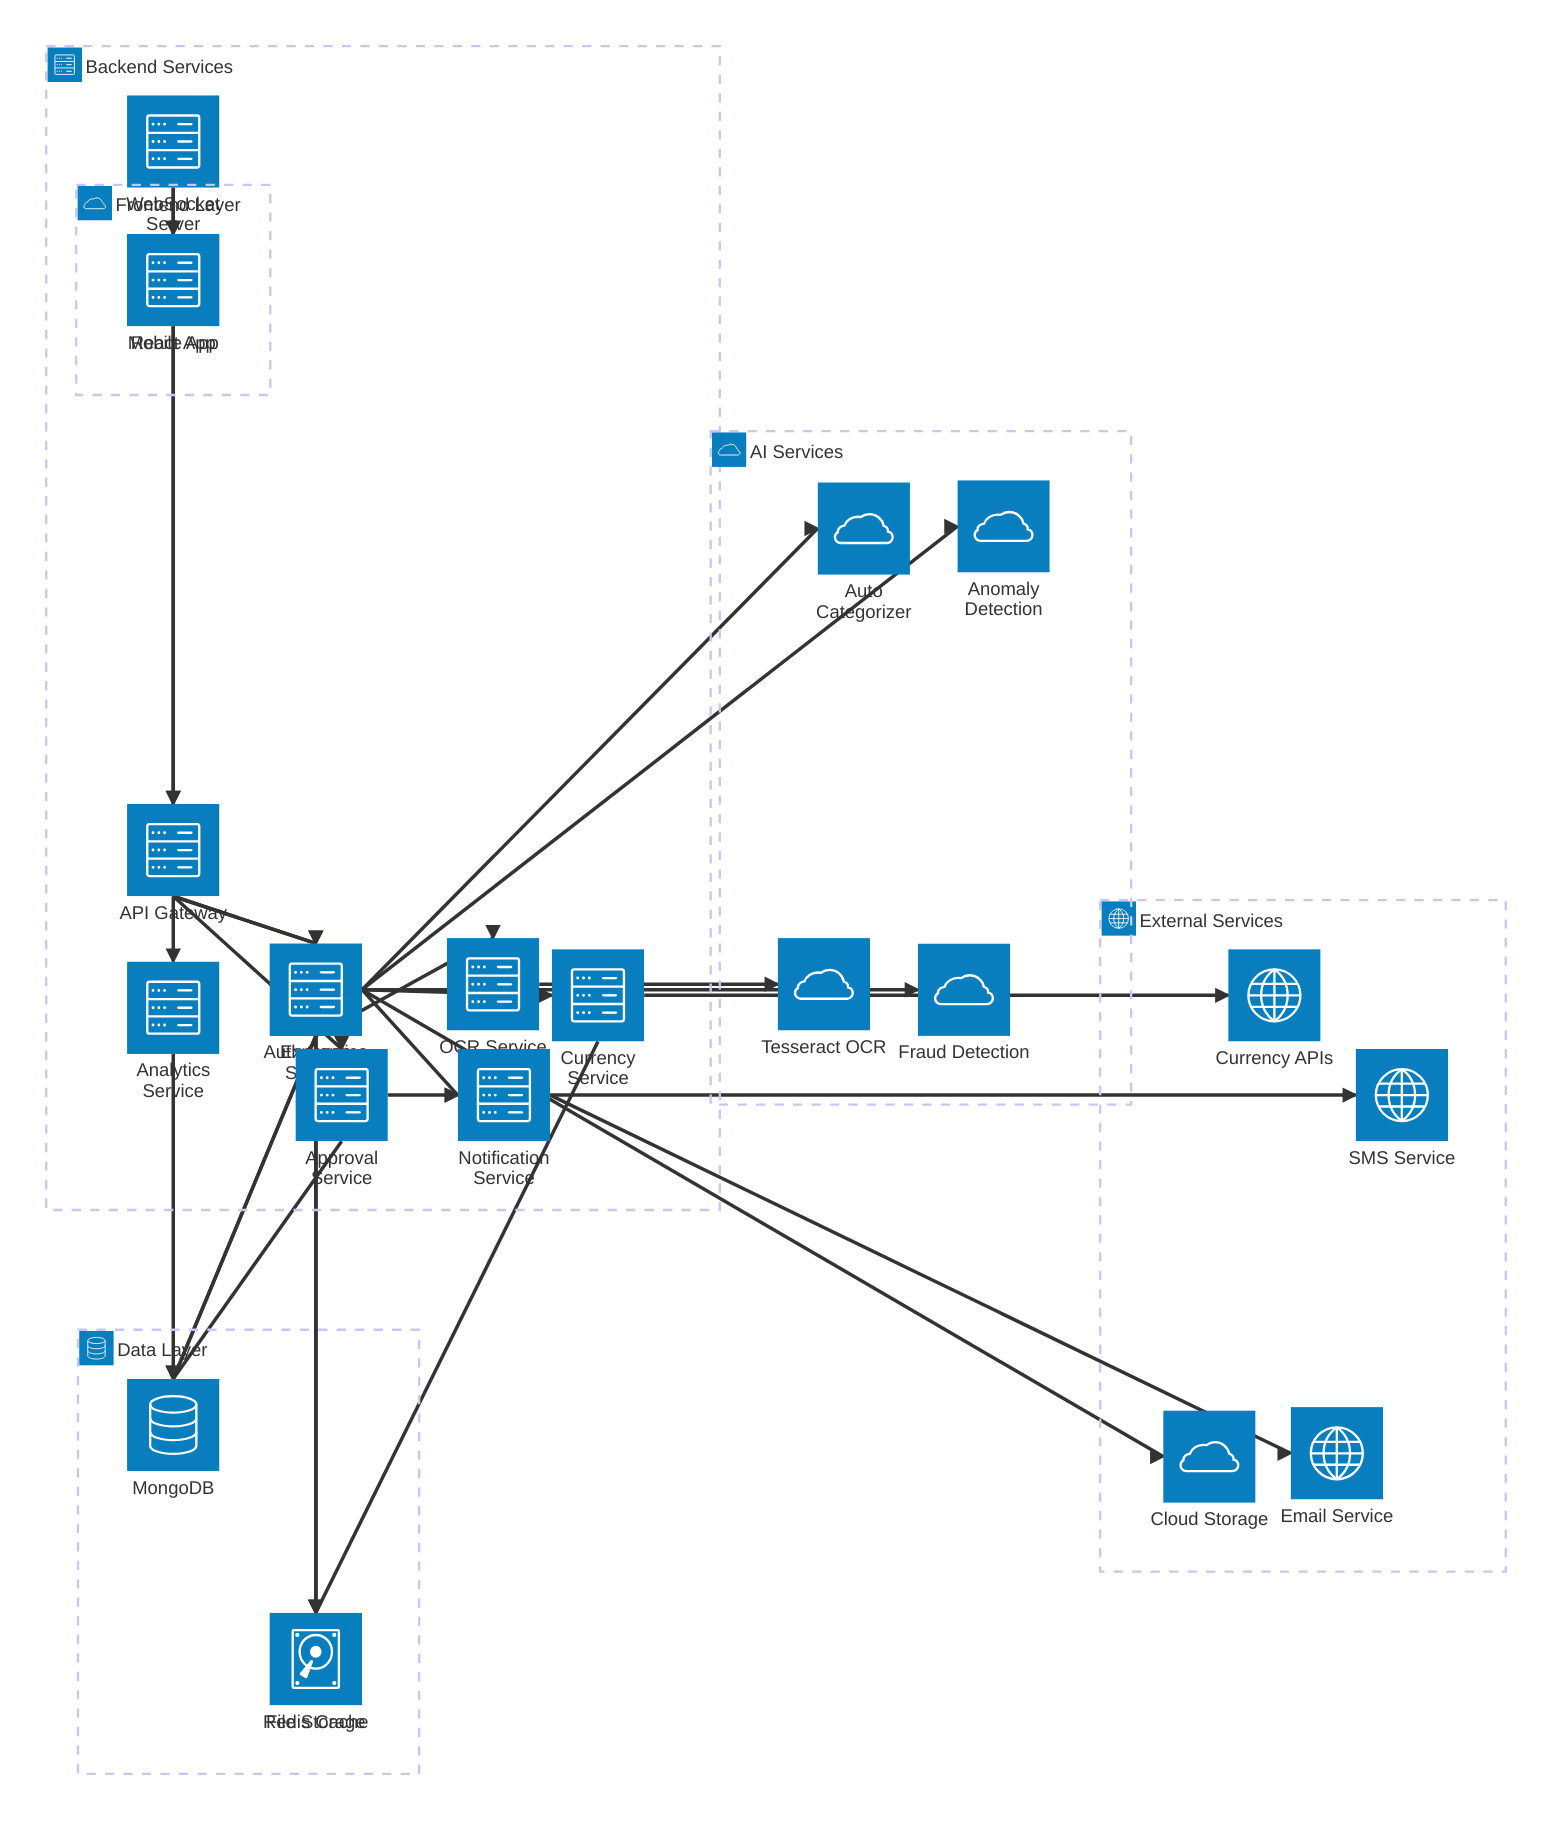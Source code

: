 architecture-beta
    group frontend(cloud)[Frontend Layer]
    group backend(server)[Backend Services]
    group database(database)[Data Layer]
    group external(internet)[External Services]
    group ai(cloud)[AI Services]

    service react(server)[React App] in frontend
    service mobile(server)[Mobile App] in frontend
    
    service api_gateway(server)[API Gateway] in backend
    service auth_service(server)[Auth Service] in backend
    service expense_service(server)[Expense Service] in backend
    service approval_service(server)[Approval Service] in backend
    service ocr_service(server)[OCR Service] in backend
    service currency_service(server)[Currency Service] in backend
    service notification_service(server)[Notification Service] in backend
    service analytics_service(server)[Analytics Service] in backend
    service websocket(server)[WebSocket Server] in backend
    
    service mongodb(database)[MongoDB] in database
    service redis(database)[Redis Cache] in database
    service file_storage(disk)[File Storage] in database
    
    service currency_api(internet)[Currency APIs] in external
    service email_service(internet)[Email Service] in external
    service sms_service(internet)[SMS Service] in external
    service cloud_storage(cloud)[Cloud Storage] in external
    
    service tesseract(cloud)[Tesseract OCR] in ai
    service anomaly_detector(cloud)[Anomaly Detection] in ai
    service ml_categorizer(cloud)[Auto Categorizer] in ai
    service fraud_detector(cloud)[Fraud Detection] in ai

    react:B --> T:api_gateway
    mobile:B --> T:api_gateway
    
    api_gateway:B --> T:auth_service
    api_gateway:B --> T:expense_service
    api_gateway:B --> T:approval_service
    api_gateway:B --> T:analytics_service
    
    expense_service:B --> T:ocr_service
    expense_service:R --> L:currency_service
    expense_service:R --> L:notification_service
    approval_service:R --> L:notification_service
    
    auth_service:B --> T:mongodb
    expense_service:B --> T:mongodb
    approval_service:B --> T:mongodb
    analytics_service:B --> T:mongodb
    
    auth_service:B --> T:redis
    currency_service:B --> T:redis
    expense_service:B --> T:redis
    
    expense_service:B --> T:file_storage
    
    currency_service:R --> L:currency_api
    notification_service:R --> L:email_service
    notification_service:R --> L:sms_service
    expense_service:R --> L:cloud_storage
    
    ocr_service:R --> L:tesseract
    expense_service:R --> L:anomaly_detector
    expense_service:R --> L:ml_categorizer
    expense_service:R --> L:fraud_detector
    
    websocket:B --> T:react
    websocket:B --> T:mobile